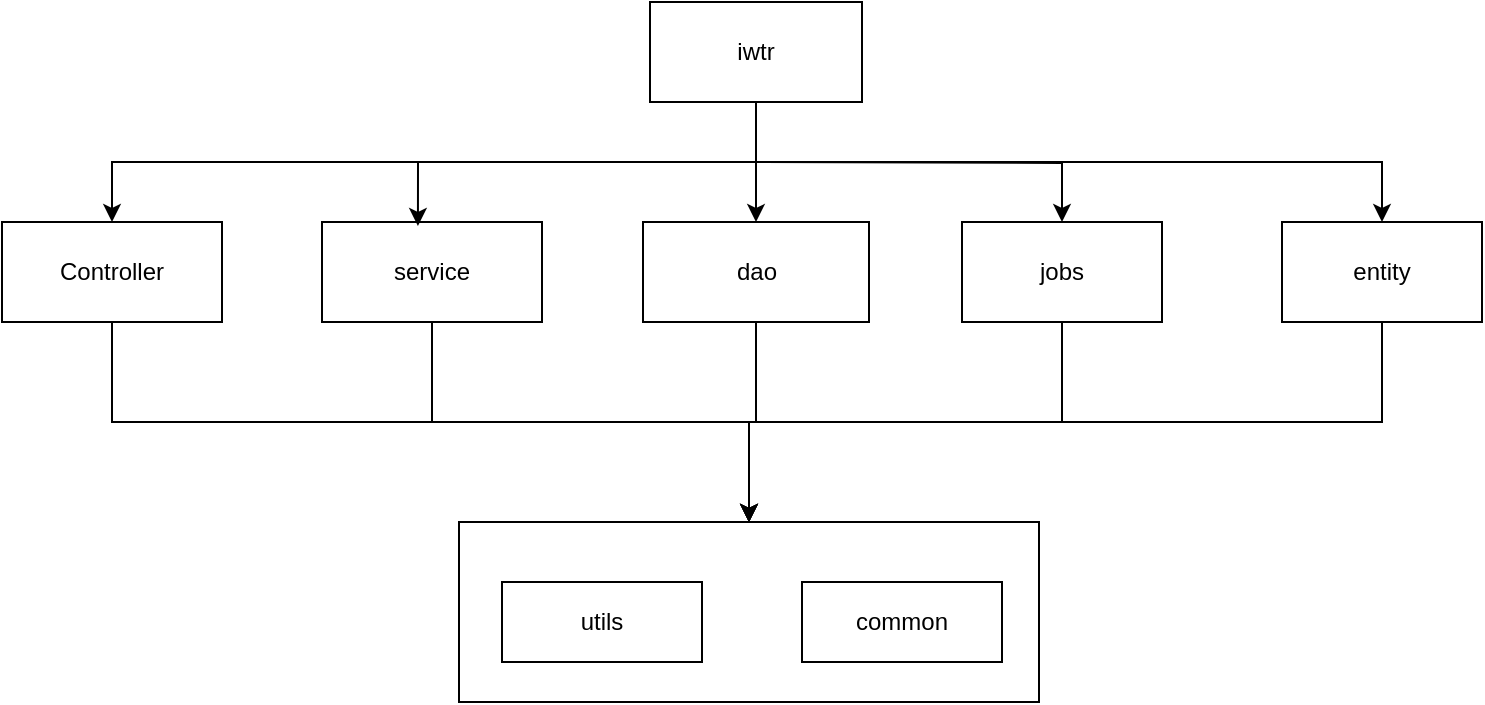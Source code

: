 <mxfile version="24.7.3" type="github">
  <diagram name="第 1 页" id="D1auboLBeLT5cyUP2mxJ">
    <mxGraphModel dx="954" dy="461" grid="1" gridSize="10" guides="1" tooltips="1" connect="1" arrows="1" fold="1" page="1" pageScale="1" pageWidth="827" pageHeight="1169" math="0" shadow="0">
      <root>
        <mxCell id="0" />
        <mxCell id="1" parent="0" />
        <mxCell id="NwY5k8n8tkFnc-re4lXH-13" style="edgeStyle=orthogonalEdgeStyle;rounded=0;orthogonalLoop=1;jettySize=auto;html=1;exitX=0.5;exitY=1;exitDx=0;exitDy=0;" edge="1" parent="1" source="NwY5k8n8tkFnc-re4lXH-2" target="NwY5k8n8tkFnc-re4lXH-3">
          <mxGeometry relative="1" as="geometry">
            <Array as="points">
              <mxPoint x="407" y="130" />
              <mxPoint x="85" y="130" />
            </Array>
          </mxGeometry>
        </mxCell>
        <mxCell id="NwY5k8n8tkFnc-re4lXH-16" style="edgeStyle=orthogonalEdgeStyle;rounded=0;orthogonalLoop=1;jettySize=auto;html=1;exitX=0.5;exitY=1;exitDx=0;exitDy=0;entryX=0.5;entryY=0;entryDx=0;entryDy=0;" edge="1" parent="1" source="NwY5k8n8tkFnc-re4lXH-2" target="NwY5k8n8tkFnc-re4lXH-5">
          <mxGeometry relative="1" as="geometry" />
        </mxCell>
        <mxCell id="NwY5k8n8tkFnc-re4lXH-17" style="edgeStyle=orthogonalEdgeStyle;rounded=0;orthogonalLoop=1;jettySize=auto;html=1;" edge="1" parent="1" target="NwY5k8n8tkFnc-re4lXH-6">
          <mxGeometry relative="1" as="geometry">
            <mxPoint x="410" y="130" as="sourcePoint" />
          </mxGeometry>
        </mxCell>
        <mxCell id="NwY5k8n8tkFnc-re4lXH-18" style="edgeStyle=orthogonalEdgeStyle;rounded=0;orthogonalLoop=1;jettySize=auto;html=1;exitX=0.5;exitY=1;exitDx=0;exitDy=0;" edge="1" parent="1" source="NwY5k8n8tkFnc-re4lXH-2" target="NwY5k8n8tkFnc-re4lXH-11">
          <mxGeometry relative="1" as="geometry" />
        </mxCell>
        <mxCell id="NwY5k8n8tkFnc-re4lXH-2" value="iwtr" style="rounded=0;whiteSpace=wrap;html=1;" vertex="1" parent="1">
          <mxGeometry x="354" y="50" width="106" height="50" as="geometry" />
        </mxCell>
        <mxCell id="NwY5k8n8tkFnc-re4lXH-19" style="edgeStyle=orthogonalEdgeStyle;rounded=0;orthogonalLoop=1;jettySize=auto;html=1;exitX=0.5;exitY=1;exitDx=0;exitDy=0;" edge="1" parent="1" source="NwY5k8n8tkFnc-re4lXH-3" target="NwY5k8n8tkFnc-re4lXH-7">
          <mxGeometry relative="1" as="geometry" />
        </mxCell>
        <mxCell id="NwY5k8n8tkFnc-re4lXH-3" value="Controller" style="rounded=0;whiteSpace=wrap;html=1;" vertex="1" parent="1">
          <mxGeometry x="30" y="160" width="110" height="50" as="geometry" />
        </mxCell>
        <mxCell id="NwY5k8n8tkFnc-re4lXH-21" style="edgeStyle=orthogonalEdgeStyle;rounded=0;orthogonalLoop=1;jettySize=auto;html=1;exitX=0.5;exitY=1;exitDx=0;exitDy=0;entryX=0.5;entryY=0;entryDx=0;entryDy=0;" edge="1" parent="1" source="NwY5k8n8tkFnc-re4lXH-4" target="NwY5k8n8tkFnc-re4lXH-7">
          <mxGeometry relative="1" as="geometry" />
        </mxCell>
        <mxCell id="NwY5k8n8tkFnc-re4lXH-4" value="service" style="rounded=0;whiteSpace=wrap;html=1;" vertex="1" parent="1">
          <mxGeometry x="190" y="160" width="110" height="50" as="geometry" />
        </mxCell>
        <mxCell id="NwY5k8n8tkFnc-re4lXH-22" style="edgeStyle=orthogonalEdgeStyle;rounded=0;orthogonalLoop=1;jettySize=auto;html=1;exitX=0.5;exitY=1;exitDx=0;exitDy=0;entryX=0.5;entryY=0;entryDx=0;entryDy=0;" edge="1" parent="1" source="NwY5k8n8tkFnc-re4lXH-5" target="NwY5k8n8tkFnc-re4lXH-7">
          <mxGeometry relative="1" as="geometry" />
        </mxCell>
        <mxCell id="NwY5k8n8tkFnc-re4lXH-5" value="dao" style="rounded=0;whiteSpace=wrap;html=1;strokeColor=default;align=center;verticalAlign=middle;fontFamily=Helvetica;fontSize=12;fontColor=default;fillColor=default;" vertex="1" parent="1">
          <mxGeometry x="350.5" y="160" width="113" height="50" as="geometry" />
        </mxCell>
        <mxCell id="NwY5k8n8tkFnc-re4lXH-23" style="edgeStyle=orthogonalEdgeStyle;rounded=0;orthogonalLoop=1;jettySize=auto;html=1;exitX=0.5;exitY=1;exitDx=0;exitDy=0;entryX=0.5;entryY=0;entryDx=0;entryDy=0;" edge="1" parent="1" source="NwY5k8n8tkFnc-re4lXH-6" target="NwY5k8n8tkFnc-re4lXH-7">
          <mxGeometry relative="1" as="geometry" />
        </mxCell>
        <mxCell id="NwY5k8n8tkFnc-re4lXH-6" value="jobs" style="rounded=0;whiteSpace=wrap;html=1;" vertex="1" parent="1">
          <mxGeometry x="510" y="160" width="100" height="50" as="geometry" />
        </mxCell>
        <mxCell id="NwY5k8n8tkFnc-re4lXH-7" value="" style="rounded=0;whiteSpace=wrap;html=1;" vertex="1" parent="1">
          <mxGeometry x="258.5" y="310" width="290" height="90" as="geometry" />
        </mxCell>
        <mxCell id="NwY5k8n8tkFnc-re4lXH-8" value="utils" style="rounded=0;whiteSpace=wrap;html=1;" vertex="1" parent="1">
          <mxGeometry x="280" y="340" width="100" height="40" as="geometry" />
        </mxCell>
        <mxCell id="NwY5k8n8tkFnc-re4lXH-10" value="common" style="rounded=0;whiteSpace=wrap;html=1;" vertex="1" parent="1">
          <mxGeometry x="430" y="340" width="100" height="40" as="geometry" />
        </mxCell>
        <mxCell id="NwY5k8n8tkFnc-re4lXH-25" style="edgeStyle=orthogonalEdgeStyle;rounded=0;orthogonalLoop=1;jettySize=auto;html=1;exitX=0.5;exitY=1;exitDx=0;exitDy=0;entryX=0.5;entryY=0;entryDx=0;entryDy=0;" edge="1" parent="1" source="NwY5k8n8tkFnc-re4lXH-11" target="NwY5k8n8tkFnc-re4lXH-7">
          <mxGeometry relative="1" as="geometry" />
        </mxCell>
        <mxCell id="NwY5k8n8tkFnc-re4lXH-11" value="entity" style="rounded=0;whiteSpace=wrap;html=1;" vertex="1" parent="1">
          <mxGeometry x="670" y="160" width="100" height="50" as="geometry" />
        </mxCell>
        <mxCell id="NwY5k8n8tkFnc-re4lXH-14" style="edgeStyle=orthogonalEdgeStyle;rounded=0;orthogonalLoop=1;jettySize=auto;html=1;exitX=0.5;exitY=1;exitDx=0;exitDy=0;entryX=0.436;entryY=0.04;entryDx=0;entryDy=0;entryPerimeter=0;" edge="1" parent="1" source="NwY5k8n8tkFnc-re4lXH-2" target="NwY5k8n8tkFnc-re4lXH-4">
          <mxGeometry relative="1" as="geometry" />
        </mxCell>
      </root>
    </mxGraphModel>
  </diagram>
</mxfile>
